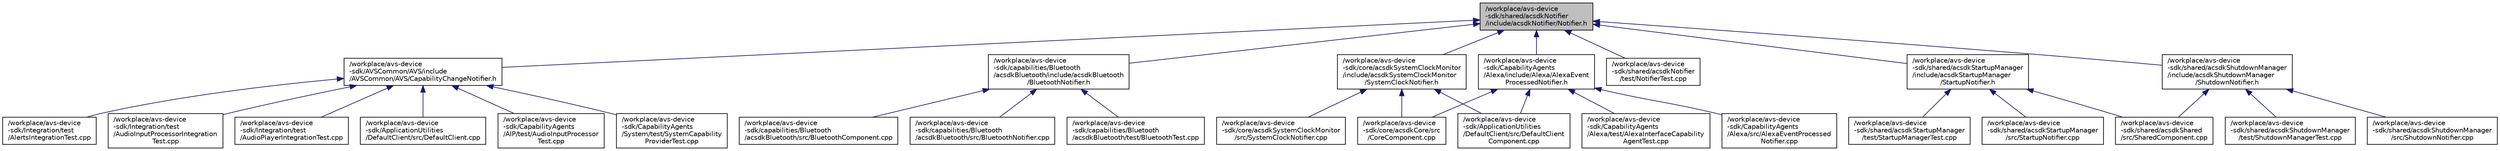 digraph "/workplace/avs-device-sdk/shared/acsdkNotifier/include/acsdkNotifier/Notifier.h"
{
  edge [fontname="Helvetica",fontsize="10",labelfontname="Helvetica",labelfontsize="10"];
  node [fontname="Helvetica",fontsize="10",shape=record];
  Node7 [label="/workplace/avs-device\l-sdk/shared/acsdkNotifier\l/include/acsdkNotifier/Notifier.h",height=0.2,width=0.4,color="black", fillcolor="grey75", style="filled", fontcolor="black"];
  Node7 -> Node8 [dir="back",color="midnightblue",fontsize="10",style="solid",fontname="Helvetica"];
  Node8 [label="/workplace/avs-device\l-sdk/AVSCommon/AVS/include\l/AVSCommon/AVS/CapabilityChangeNotifier.h",height=0.2,width=0.4,color="black", fillcolor="white", style="filled",URL="$_capability_change_notifier_8h.html"];
  Node8 -> Node9 [dir="back",color="midnightblue",fontsize="10",style="solid",fontname="Helvetica"];
  Node9 [label="/workplace/avs-device\l-sdk/ApplicationUtilities\l/DefaultClient/src/DefaultClient.cpp",height=0.2,width=0.4,color="black", fillcolor="white", style="filled",URL="$_default_client_8cpp.html"];
  Node8 -> Node10 [dir="back",color="midnightblue",fontsize="10",style="solid",fontname="Helvetica"];
  Node10 [label="/workplace/avs-device\l-sdk/CapabilityAgents\l/AIP/test/AudioInputProcessor\lTest.cpp",height=0.2,width=0.4,color="black", fillcolor="white", style="filled",URL="$_audio_input_processor_test_8cpp.html"];
  Node8 -> Node11 [dir="back",color="midnightblue",fontsize="10",style="solid",fontname="Helvetica"];
  Node11 [label="/workplace/avs-device\l-sdk/CapabilityAgents\l/System/test/SystemCapability\lProviderTest.cpp",height=0.2,width=0.4,color="black", fillcolor="white", style="filled",URL="$_system_capability_provider_test_8cpp.html"];
  Node8 -> Node12 [dir="back",color="midnightblue",fontsize="10",style="solid",fontname="Helvetica"];
  Node12 [label="/workplace/avs-device\l-sdk/Integration/test\l/AlertsIntegrationTest.cpp",height=0.2,width=0.4,color="black", fillcolor="white", style="filled",URL="$_alerts_integration_test_8cpp.html"];
  Node8 -> Node13 [dir="back",color="midnightblue",fontsize="10",style="solid",fontname="Helvetica"];
  Node13 [label="/workplace/avs-device\l-sdk/Integration/test\l/AudioInputProcessorIntegration\lTest.cpp",height=0.2,width=0.4,color="black", fillcolor="white", style="filled",URL="$_audio_input_processor_integration_test_8cpp.html"];
  Node8 -> Node14 [dir="back",color="midnightblue",fontsize="10",style="solid",fontname="Helvetica"];
  Node14 [label="/workplace/avs-device\l-sdk/Integration/test\l/AudioPlayerIntegrationTest.cpp",height=0.2,width=0.4,color="black", fillcolor="white", style="filled",URL="$_audio_player_integration_test_8cpp.html"];
  Node7 -> Node15 [dir="back",color="midnightblue",fontsize="10",style="solid",fontname="Helvetica"];
  Node15 [label="/workplace/avs-device\l-sdk/capabilities/Bluetooth\l/acsdkBluetooth/include/acsdkBluetooth\l/BluetoothNotifier.h",height=0.2,width=0.4,color="black", fillcolor="white", style="filled",URL="$_bluetooth_notifier_8h.html"];
  Node15 -> Node16 [dir="back",color="midnightblue",fontsize="10",style="solid",fontname="Helvetica"];
  Node16 [label="/workplace/avs-device\l-sdk/capabilities/Bluetooth\l/acsdkBluetooth/src/BluetoothComponent.cpp",height=0.2,width=0.4,color="black", fillcolor="white", style="filled",URL="$_bluetooth_component_8cpp.html"];
  Node15 -> Node17 [dir="back",color="midnightblue",fontsize="10",style="solid",fontname="Helvetica"];
  Node17 [label="/workplace/avs-device\l-sdk/capabilities/Bluetooth\l/acsdkBluetooth/src/BluetoothNotifier.cpp",height=0.2,width=0.4,color="black", fillcolor="white", style="filled",URL="$_bluetooth_notifier_8cpp.html"];
  Node15 -> Node18 [dir="back",color="midnightblue",fontsize="10",style="solid",fontname="Helvetica"];
  Node18 [label="/workplace/avs-device\l-sdk/capabilities/Bluetooth\l/acsdkBluetooth/test/BluetoothTest.cpp",height=0.2,width=0.4,color="black", fillcolor="white", style="filled",URL="$_bluetooth_test_8cpp.html"];
  Node7 -> Node19 [dir="back",color="midnightblue",fontsize="10",style="solid",fontname="Helvetica"];
  Node19 [label="/workplace/avs-device\l-sdk/CapabilityAgents\l/Alexa/include/Alexa/AlexaEvent\lProcessedNotifier.h",height=0.2,width=0.4,color="black", fillcolor="white", style="filled",URL="$_alexa_event_processed_notifier_8h.html"];
  Node19 -> Node20 [dir="back",color="midnightblue",fontsize="10",style="solid",fontname="Helvetica"];
  Node20 [label="/workplace/avs-device\l-sdk/ApplicationUtilities\l/DefaultClient/src/DefaultClient\lComponent.cpp",height=0.2,width=0.4,color="black", fillcolor="white", style="filled",URL="$_default_client_component_8cpp.html"];
  Node19 -> Node21 [dir="back",color="midnightblue",fontsize="10",style="solid",fontname="Helvetica"];
  Node21 [label="/workplace/avs-device\l-sdk/CapabilityAgents\l/Alexa/src/AlexaEventProcessed\lNotifier.cpp",height=0.2,width=0.4,color="black", fillcolor="white", style="filled",URL="$_alexa_event_processed_notifier_8cpp.html"];
  Node19 -> Node22 [dir="back",color="midnightblue",fontsize="10",style="solid",fontname="Helvetica"];
  Node22 [label="/workplace/avs-device\l-sdk/CapabilityAgents\l/Alexa/test/AlexaInterfaceCapability\lAgentTest.cpp",height=0.2,width=0.4,color="black", fillcolor="white", style="filled",URL="$_alexa_interface_capability_agent_test_8cpp.html"];
  Node19 -> Node23 [dir="back",color="midnightblue",fontsize="10",style="solid",fontname="Helvetica"];
  Node23 [label="/workplace/avs-device\l-sdk/core/acsdkCore/src\l/CoreComponent.cpp",height=0.2,width=0.4,color="black", fillcolor="white", style="filled",URL="$_core_component_8cpp.html"];
  Node7 -> Node24 [dir="back",color="midnightblue",fontsize="10",style="solid",fontname="Helvetica"];
  Node24 [label="/workplace/avs-device\l-sdk/core/acsdkSystemClockMonitor\l/include/acsdkSystemClockMonitor\l/SystemClockNotifier.h",height=0.2,width=0.4,color="black", fillcolor="white", style="filled",URL="$_system_clock_notifier_8h.html"];
  Node24 -> Node20 [dir="back",color="midnightblue",fontsize="10",style="solid",fontname="Helvetica"];
  Node24 -> Node23 [dir="back",color="midnightblue",fontsize="10",style="solid",fontname="Helvetica"];
  Node24 -> Node25 [dir="back",color="midnightblue",fontsize="10",style="solid",fontname="Helvetica"];
  Node25 [label="/workplace/avs-device\l-sdk/core/acsdkSystemClockMonitor\l/src/SystemClockNotifier.cpp",height=0.2,width=0.4,color="black", fillcolor="white", style="filled",URL="$_system_clock_notifier_8cpp.html"];
  Node7 -> Node26 [dir="back",color="midnightblue",fontsize="10",style="solid",fontname="Helvetica"];
  Node26 [label="/workplace/avs-device\l-sdk/shared/acsdkNotifier\l/test/NotifierTest.cpp",height=0.2,width=0.4,color="black", fillcolor="white", style="filled",URL="$_notifier_test_8cpp.html"];
  Node7 -> Node27 [dir="back",color="midnightblue",fontsize="10",style="solid",fontname="Helvetica"];
  Node27 [label="/workplace/avs-device\l-sdk/shared/acsdkShutdownManager\l/include/acsdkShutdownManager\l/ShutdownNotifier.h",height=0.2,width=0.4,color="black", fillcolor="white", style="filled",URL="$_shutdown_notifier_8h.html"];
  Node27 -> Node28 [dir="back",color="midnightblue",fontsize="10",style="solid",fontname="Helvetica"];
  Node28 [label="/workplace/avs-device\l-sdk/shared/acsdkShared\l/src/SharedComponent.cpp",height=0.2,width=0.4,color="black", fillcolor="white", style="filled",URL="$_shared_component_8cpp.html"];
  Node27 -> Node29 [dir="back",color="midnightblue",fontsize="10",style="solid",fontname="Helvetica"];
  Node29 [label="/workplace/avs-device\l-sdk/shared/acsdkShutdownManager\l/src/ShutdownNotifier.cpp",height=0.2,width=0.4,color="black", fillcolor="white", style="filled",URL="$_shutdown_notifier_8cpp.html"];
  Node27 -> Node30 [dir="back",color="midnightblue",fontsize="10",style="solid",fontname="Helvetica"];
  Node30 [label="/workplace/avs-device\l-sdk/shared/acsdkShutdownManager\l/test/ShutdownManagerTest.cpp",height=0.2,width=0.4,color="black", fillcolor="white", style="filled",URL="$_shutdown_manager_test_8cpp.html"];
  Node7 -> Node31 [dir="back",color="midnightblue",fontsize="10",style="solid",fontname="Helvetica"];
  Node31 [label="/workplace/avs-device\l-sdk/shared/acsdkStartupManager\l/include/acsdkStartupManager\l/StartupNotifier.h",height=0.2,width=0.4,color="black", fillcolor="white", style="filled",URL="$_startup_notifier_8h.html"];
  Node31 -> Node28 [dir="back",color="midnightblue",fontsize="10",style="solid",fontname="Helvetica"];
  Node31 -> Node32 [dir="back",color="midnightblue",fontsize="10",style="solid",fontname="Helvetica"];
  Node32 [label="/workplace/avs-device\l-sdk/shared/acsdkStartupManager\l/src/StartupNotifier.cpp",height=0.2,width=0.4,color="black", fillcolor="white", style="filled",URL="$_startup_notifier_8cpp.html"];
  Node31 -> Node33 [dir="back",color="midnightblue",fontsize="10",style="solid",fontname="Helvetica"];
  Node33 [label="/workplace/avs-device\l-sdk/shared/acsdkStartupManager\l/test/StartupManagerTest.cpp",height=0.2,width=0.4,color="black", fillcolor="white", style="filled",URL="$_startup_manager_test_8cpp.html"];
}
